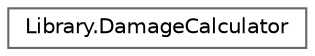 digraph "Graphical Class Hierarchy"
{
 // INTERACTIVE_SVG=YES
 // LATEX_PDF_SIZE
  bgcolor="transparent";
  edge [fontname=Helvetica,fontsize=10,labelfontname=Helvetica,labelfontsize=10];
  node [fontname=Helvetica,fontsize=10,shape=box,height=0.2,width=0.4];
  rankdir="LR";
  Node0 [id="Node000000",label="Library.DamageCalculator",height=0.2,width=0.4,color="grey40", fillcolor="white", style="filled",URL="$classLibrary_1_1DamageCalculator.html",tooltip="Es una clase a la cual le delegamos la función de calcular el daño para aplicar SRP así game tiene un..."];
}
